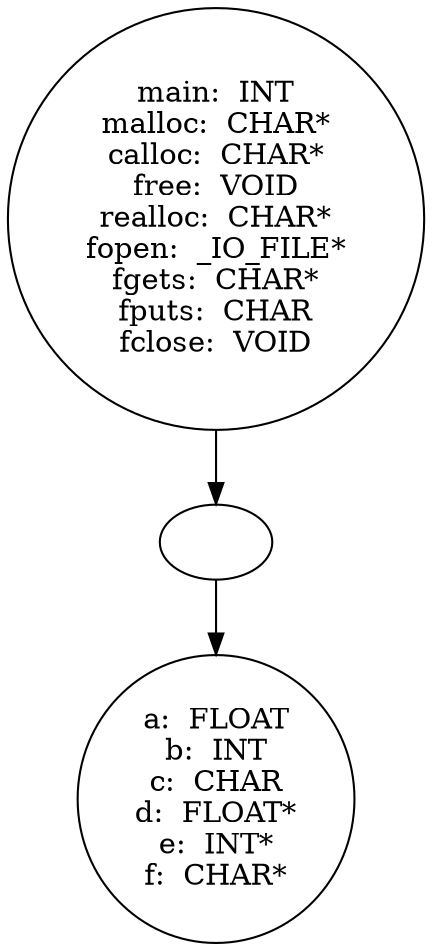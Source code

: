 digraph AST {
  "135951639148384" [label="main:  INT
malloc:  CHAR*
calloc:  CHAR*
free:  VOID
realloc:  CHAR*
fopen:  _IO_FILE*
fgets:  CHAR*
fputs:  CHAR
fclose:  VOID"];
  "135951639148384" -> "135951639148432";
  "135951639148432" [label=""];
  "135951639148432" -> "135951639148144";
  "135951639148144" [label="a:  FLOAT
b:  INT
c:  CHAR
d:  FLOAT*
e:  INT*
f:  CHAR*"];
}
